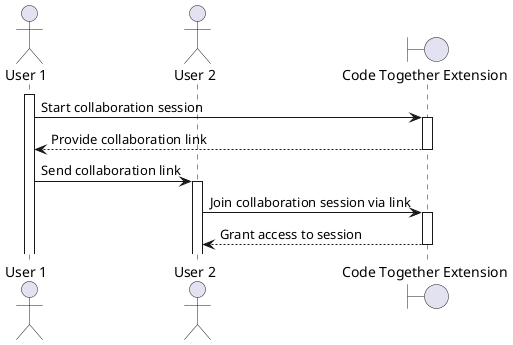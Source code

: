 @startuml

actor User1 as "User 1"
actor User2 as "User 2"
boundary "Code Together Extension" as Extension

activate User1
User1 -> Extension: Start collaboration session
activate Extension
Extension --> User1: Provide collaboration link
deactivate Extension
User1 -> User2: Send collaboration link
activate User2
User2 -> Extension: Join collaboration session via link
activate Extension
Extension --> User2: Grant access to session
deactivate Extension

@enduml